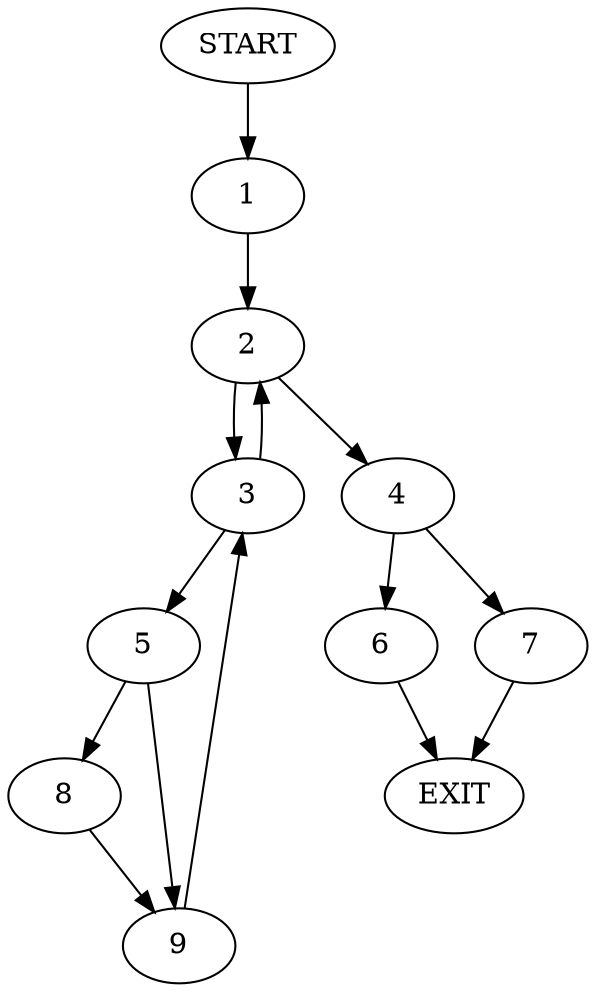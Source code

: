 digraph {
0 [label="START"]
10 [label="EXIT"]
0 -> 1
1 -> 2
2 -> 3
2 -> 4
3 -> 5
3 -> 2
4 -> 6
4 -> 7
5 -> 8
5 -> 9
9 -> 3
8 -> 9
7 -> 10
6 -> 10
}
